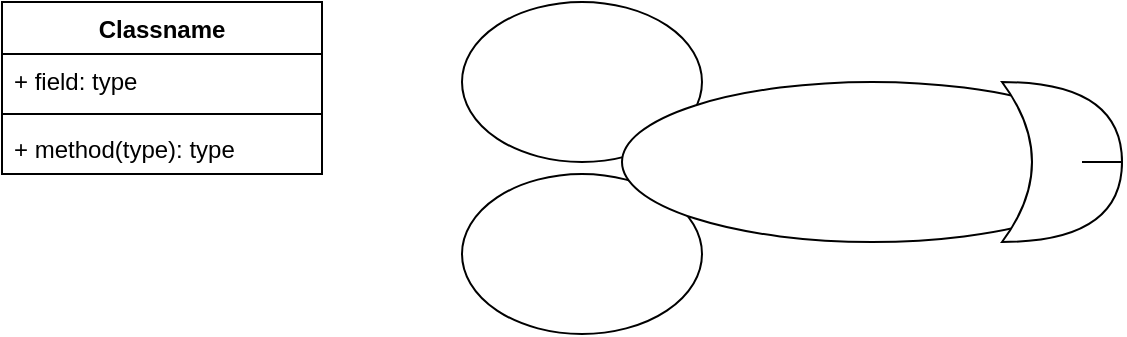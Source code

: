 <mxfile version="23.1.5" type="github">
  <diagram name="Page-1" id="q9JYpEjFwvB6e5CxQERE">
    <mxGraphModel dx="954" dy="592" grid="1" gridSize="10" guides="1" tooltips="1" connect="1" arrows="1" fold="1" page="1" pageScale="1" pageWidth="827" pageHeight="1169" math="0" shadow="0">
      <root>
        <mxCell id="0" />
        <mxCell id="1" parent="0" />
        <mxCell id="uEq3m0R4o0ad3iEvtRFF-10" value="Classname" style="swimlane;fontStyle=1;align=center;verticalAlign=top;childLayout=stackLayout;horizontal=1;startSize=26;horizontalStack=0;resizeParent=1;resizeParentMax=0;resizeLast=0;collapsible=1;marginBottom=0;whiteSpace=wrap;html=1;" vertex="1" parent="1">
          <mxGeometry x="50" y="80" width="160" height="86" as="geometry" />
        </mxCell>
        <mxCell id="uEq3m0R4o0ad3iEvtRFF-11" value="+ field: type" style="text;strokeColor=none;fillColor=none;align=left;verticalAlign=top;spacingLeft=4;spacingRight=4;overflow=hidden;rotatable=0;points=[[0,0.5],[1,0.5]];portConstraint=eastwest;whiteSpace=wrap;html=1;" vertex="1" parent="uEq3m0R4o0ad3iEvtRFF-10">
          <mxGeometry y="26" width="160" height="26" as="geometry" />
        </mxCell>
        <mxCell id="uEq3m0R4o0ad3iEvtRFF-12" value="" style="line;strokeWidth=1;fillColor=none;align=left;verticalAlign=middle;spacingTop=-1;spacingLeft=3;spacingRight=3;rotatable=0;labelPosition=right;points=[];portConstraint=eastwest;strokeColor=inherit;" vertex="1" parent="uEq3m0R4o0ad3iEvtRFF-10">
          <mxGeometry y="52" width="160" height="8" as="geometry" />
        </mxCell>
        <mxCell id="uEq3m0R4o0ad3iEvtRFF-13" value="+ method(type): type" style="text;strokeColor=none;fillColor=none;align=left;verticalAlign=top;spacingLeft=4;spacingRight=4;overflow=hidden;rotatable=0;points=[[0,0.5],[1,0.5]];portConstraint=eastwest;whiteSpace=wrap;html=1;" vertex="1" parent="uEq3m0R4o0ad3iEvtRFF-10">
          <mxGeometry y="60" width="160" height="26" as="geometry" />
        </mxCell>
        <mxCell id="uEq3m0R4o0ad3iEvtRFF-14" value="" style="ellipse;whiteSpace=wrap;html=1;" vertex="1" parent="1">
          <mxGeometry x="280" y="166" width="120" height="80" as="geometry" />
        </mxCell>
        <mxCell id="uEq3m0R4o0ad3iEvtRFF-15" value="" style="ellipse;whiteSpace=wrap;html=1;" vertex="1" parent="1">
          <mxGeometry x="280" y="80" width="120" height="80" as="geometry" />
        </mxCell>
        <mxCell id="uEq3m0R4o0ad3iEvtRFF-16" value="" style="ellipse;whiteSpace=wrap;html=1;" vertex="1" parent="1">
          <mxGeometry x="360" y="120" width="250" height="80" as="geometry" />
        </mxCell>
        <mxCell id="uEq3m0R4o0ad3iEvtRFF-17" value="" style="shape=xor;whiteSpace=wrap;html=1;direction=east;" vertex="1" parent="1">
          <mxGeometry x="550" y="120" width="60" height="80" as="geometry" />
        </mxCell>
        <mxCell id="uEq3m0R4o0ad3iEvtRFF-18" value="" style="endArrow=none;html=1;rounded=0;exitX=1;exitY=0.5;exitDx=0;exitDy=0;exitPerimeter=0;" edge="1" parent="1" source="uEq3m0R4o0ad3iEvtRFF-17">
          <mxGeometry width="50" height="50" relative="1" as="geometry">
            <mxPoint x="680" y="135.23" as="sourcePoint" />
            <mxPoint x="590" y="160" as="targetPoint" />
          </mxGeometry>
        </mxCell>
      </root>
    </mxGraphModel>
  </diagram>
</mxfile>
